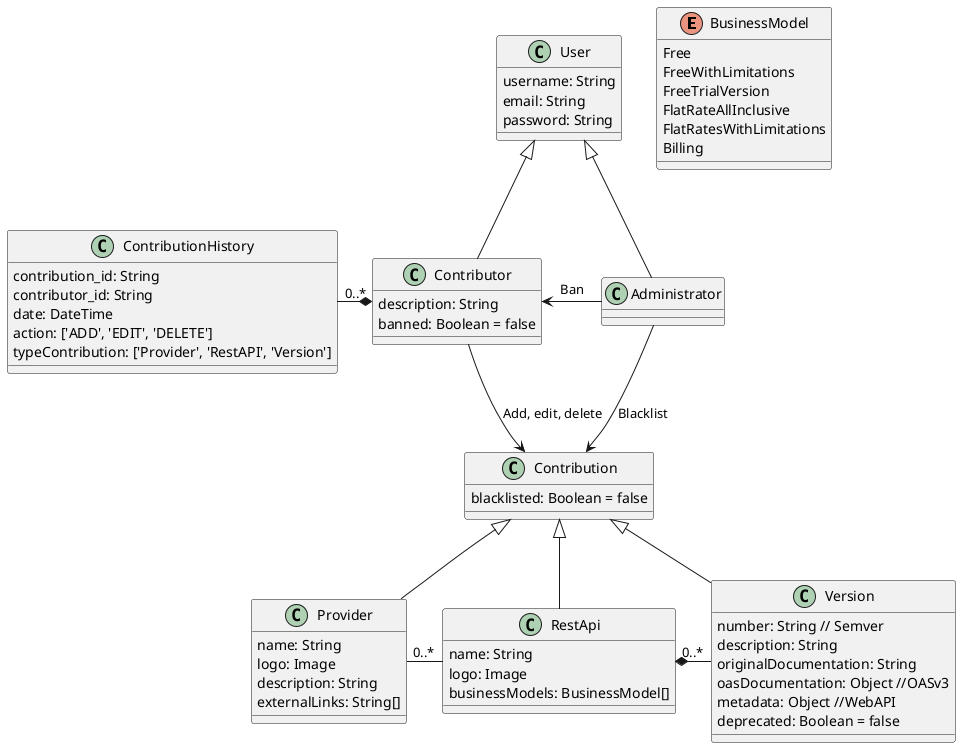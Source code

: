 @startuml "DC APIs Repositorio"
enum BusinessModel {
    Free
    FreeWithLimitations
    FreeTrialVersion
    FlatRateAllInclusive
    FlatRatesWithLimitations
    Billing
}

class Provider {
    name: String
    logo: Image
    description: String
    externalLinks: String[]
}

class RestApi {
   name: String
   logo: Image
   businessModels: BusinessModel[]
}

class Version {
    number: String // Semver
    description: String
    originalDocumentation: String
    oasDocumentation: Object //OASv3
    metadata: Object //WebAPI
    deprecated: Boolean = false
}

class User {
    username: String
    email: String
    password: String
}

class Contributor {
    description: String
    banned: Boolean = false
}

class Administrator {

}

class ContributionHistory {
    contribution_id: String
    contributor_id: String
    date: DateTime
    action: ['ADD', 'EDIT', 'DELETE']
    typeContribution: ['Provider', 'RestAPI', 'Version']
}

class Contribution {
    blacklisted: Boolean = false
}

RestApi *-right- "0..*" Version
Provider -right- "0..*" RestApi
User <|-- Administrator
User <|-- Contributor
Administrator --> Contribution: Blacklist
Administrator -left-> Contributor: Ban
Contributor --> Contribution: Add, edit, delete
Contribution <|-- Provider
Contribution <|-- RestApi
Contribution <|-- Version
Contributor *-left- "0..*" ContributionHistory
@enduml